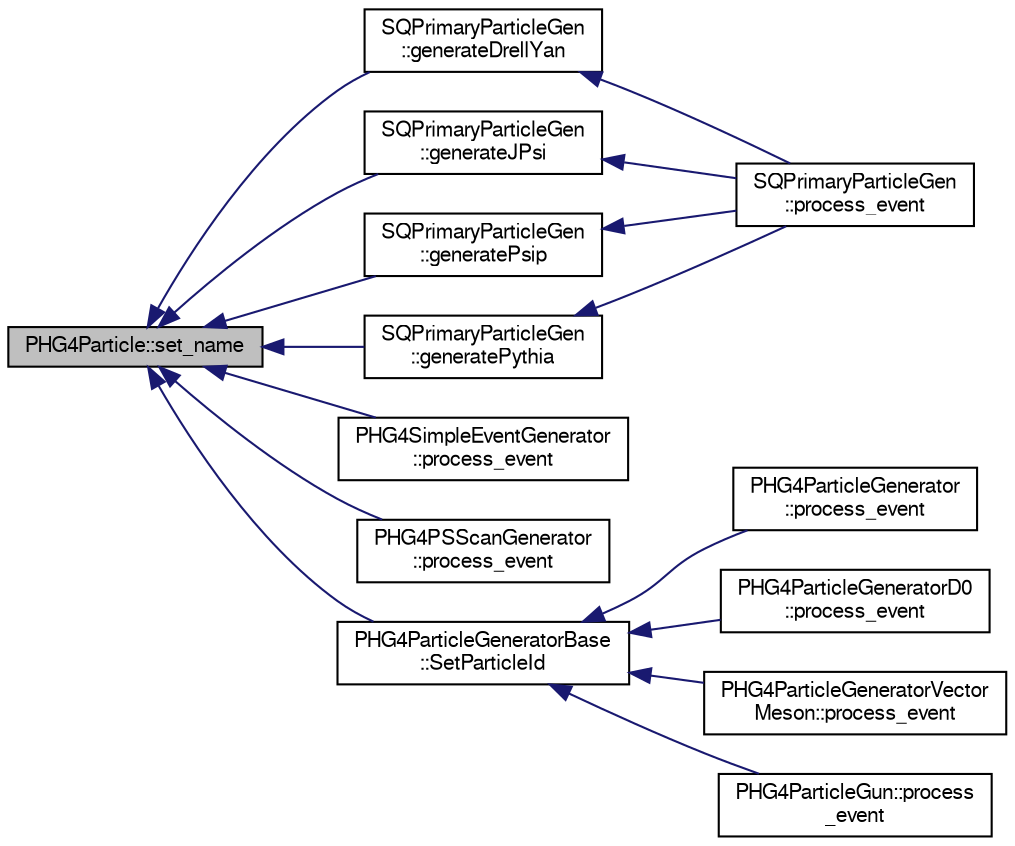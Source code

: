 digraph "PHG4Particle::set_name"
{
  bgcolor="transparent";
  edge [fontname="FreeSans",fontsize="10",labelfontname="FreeSans",labelfontsize="10"];
  node [fontname="FreeSans",fontsize="10",shape=record];
  rankdir="LR";
  Node1 [label="PHG4Particle::set_name",height=0.2,width=0.4,color="black", fillcolor="grey75", style="filled" fontcolor="black"];
  Node1 -> Node2 [dir="back",color="midnightblue",fontsize="10",style="solid",fontname="FreeSans"];
  Node2 [label="SQPrimaryParticleGen\l::generateDrellYan",height=0.2,width=0.4,color="black",URL="$d4/d06/classSQPrimaryParticleGen.html#acb9d64a17b2176d50e06275170ac7878",tooltip="Various generators. "];
  Node2 -> Node3 [dir="back",color="midnightblue",fontsize="10",style="solid",fontname="FreeSans"];
  Node3 [label="SQPrimaryParticleGen\l::process_event",height=0.2,width=0.4,color="black",URL="$d4/d06/classSQPrimaryParticleGen.html#a405112dedb0671ec479a1286faca433b"];
  Node1 -> Node4 [dir="back",color="midnightblue",fontsize="10",style="solid",fontname="FreeSans"];
  Node4 [label="SQPrimaryParticleGen\l::generateJPsi",height=0.2,width=0.4,color="black",URL="$d4/d06/classSQPrimaryParticleGen.html#a85f076747e4de28e06193216b0ee30ec"];
  Node4 -> Node3 [dir="back",color="midnightblue",fontsize="10",style="solid",fontname="FreeSans"];
  Node1 -> Node5 [dir="back",color="midnightblue",fontsize="10",style="solid",fontname="FreeSans"];
  Node5 [label="SQPrimaryParticleGen\l::generatePsip",height=0.2,width=0.4,color="black",URL="$d4/d06/classSQPrimaryParticleGen.html#a2d5f49fbafe2df88df9b0dd402512ed5"];
  Node5 -> Node3 [dir="back",color="midnightblue",fontsize="10",style="solid",fontname="FreeSans"];
  Node1 -> Node6 [dir="back",color="midnightblue",fontsize="10",style="solid",fontname="FreeSans"];
  Node6 [label="SQPrimaryParticleGen\l::generatePythia",height=0.2,width=0.4,color="black",URL="$d4/d06/classSQPrimaryParticleGen.html#a7e79123dcac99e7dc7fbcc53121d57a5"];
  Node6 -> Node3 [dir="back",color="midnightblue",fontsize="10",style="solid",fontname="FreeSans"];
  Node1 -> Node7 [dir="back",color="midnightblue",fontsize="10",style="solid",fontname="FreeSans"];
  Node7 [label="PHG4SimpleEventGenerator\l::process_event",height=0.2,width=0.4,color="black",URL="$d5/df3/classPHG4SimpleEventGenerator.html#a4a7065a5083bd5b21c3743f8e224065b"];
  Node1 -> Node8 [dir="back",color="midnightblue",fontsize="10",style="solid",fontname="FreeSans"];
  Node8 [label="PHG4PSScanGenerator\l::process_event",height=0.2,width=0.4,color="black",URL="$de/d76/classPHG4PSScanGenerator.html#a7da87ee5f9d1dc005871a8df83145c63"];
  Node1 -> Node9 [dir="back",color="midnightblue",fontsize="10",style="solid",fontname="FreeSans"];
  Node9 [label="PHG4ParticleGeneratorBase\l::SetParticleId",height=0.2,width=0.4,color="black",URL="$d8/d78/classPHG4ParticleGeneratorBase.html#a809a8ffdabce2e45789c96023769462e"];
  Node9 -> Node10 [dir="back",color="midnightblue",fontsize="10",style="solid",fontname="FreeSans"];
  Node10 [label="PHG4ParticleGenerator\l::process_event",height=0.2,width=0.4,color="black",URL="$dd/d68/classPHG4ParticleGenerator.html#a1292dcb1c73496ea30769a4b8c355780"];
  Node9 -> Node11 [dir="back",color="midnightblue",fontsize="10",style="solid",fontname="FreeSans"];
  Node11 [label="PHG4ParticleGeneratorD0\l::process_event",height=0.2,width=0.4,color="black",URL="$d9/d78/classPHG4ParticleGeneratorD0.html#a0d5fb0589e341d72f767844ead51039a"];
  Node9 -> Node12 [dir="back",color="midnightblue",fontsize="10",style="solid",fontname="FreeSans"];
  Node12 [label="PHG4ParticleGeneratorVector\lMeson::process_event",height=0.2,width=0.4,color="black",URL="$d7/dc3/classPHG4ParticleGeneratorVectorMeson.html#a31f17c8146593b2d946cc4c2762d25ed"];
  Node9 -> Node13 [dir="back",color="midnightblue",fontsize="10",style="solid",fontname="FreeSans"];
  Node13 [label="PHG4ParticleGun::process\l_event",height=0.2,width=0.4,color="black",URL="$dd/d13/classPHG4ParticleGun.html#a6a76fa0b061c94d8ce36da48fd41d274"];
}
